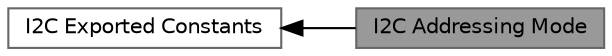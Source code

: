 digraph "I2C Addressing Mode"
{
 // LATEX_PDF_SIZE
  bgcolor="transparent";
  edge [fontname=Helvetica,fontsize=10,labelfontname=Helvetica,labelfontsize=10];
  node [fontname=Helvetica,fontsize=10,shape=box,height=0.2,width=0.4];
  rankdir=LR;
  Node1 [id="Node000001",label="I2C Addressing Mode",height=0.2,width=0.4,color="gray40", fillcolor="grey60", style="filled", fontcolor="black",tooltip=" "];
  Node2 [id="Node000002",label="I2C Exported Constants",height=0.2,width=0.4,color="grey40", fillcolor="white", style="filled",URL="$group___i2_c___exported___constants.html",tooltip=" "];
  Node2->Node1 [shape=plaintext, dir="back", style="solid"];
}

